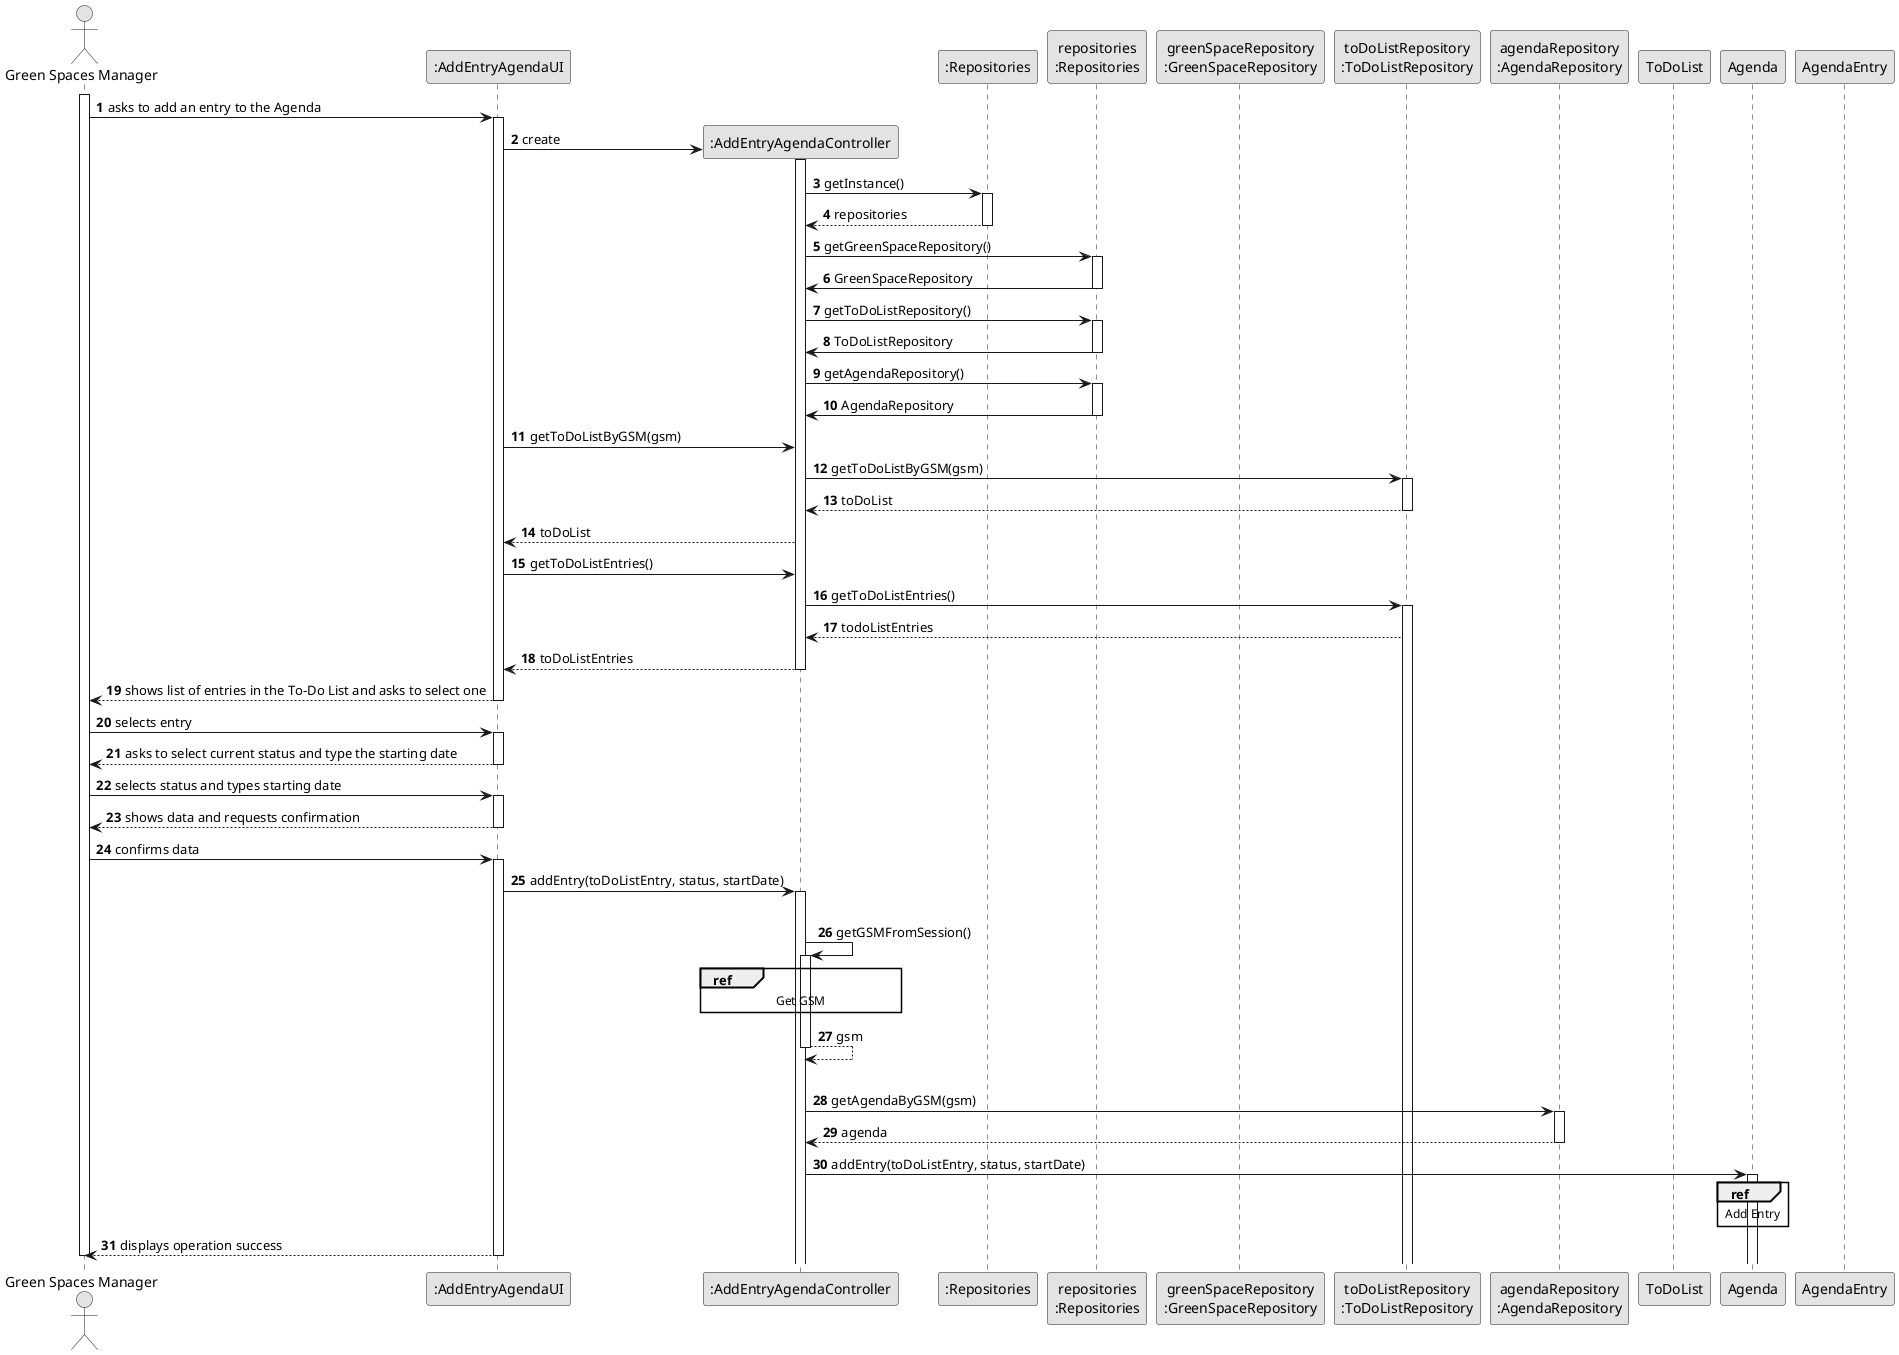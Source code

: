 @startuml
skinparam monochrome true
skinparam packageStyle rectangle
skinparam shadowing false

autonumber

'hide footbox
actor "Green Spaces Manager" as ADM
participant ":AddEntryAgendaUI" as UI
participant ":AddEntryAgendaController" as CTRL
participant ":Repositories" as RepositorySingleton
participant "repositories\n:Repositories" as PLAT
participant "greenSpaceRepository\n:GreenSpaceRepository" as GSR
participant "toDoListRepository\n:ToDoListRepository" as TDR
participant "agendaRepository\n:AgendaRepository" as AR
participant "ToDoList" as TDL
participant "Agenda" as AG
participant "AgendaEntry" as ENTRADA

activate ADM

        ADM -> UI : asks to add an entry to the Agenda

        activate UI

'            UI --> ADM : requests data (name)
            'create CTRL
            UI -> CTRL** : create

            activate CTRL

                        CTRL -> RepositorySingleton : getInstance()
                                        activate RepositorySingleton

                                            RepositorySingleton --> CTRL: repositories
                                        deactivate RepositorySingleton

                             CTRL -> PLAT : getGreenSpaceRepository()
                                     activate PLAT

                                 PLAT -> CTRL : GreenSpaceRepository
                                 deactivate PLAT

                             CTRL -> PLAT : getToDoListRepository()
                                     activate PLAT

                                 PLAT -> CTRL : ToDoListRepository
                                 deactivate PLAT

                             CTRL -> PLAT : getAgendaRepository()
                                     activate PLAT

                                 PLAT -> CTRL : AgendaRepository
                                 deactivate PLAT

                             UI -> CTRL: getToDoListByGSM(gsm)

                             CTRL -> TDR: getToDoListByGSM(gsm)
                                         activate TDR

                                         TDR --> CTRL: toDoList
                                         deactivate TDR
                             CTRL --> UI : toDoList


                             UI -> CTRL : getToDoListEntries()
                            CTRL -> TDR : getToDoListEntries()
                            activate TDR

                            TDR --> CTRL : todoListEntries
                            deactivate GSR

                            CTRL --> UI : toDoListEntries
                            deactivate CTRL




    UI --> ADM : shows list of entries in the To-Do List and asks to select one
    deactivate UI

    ADM -> UI : selects entry
    activate UI

    UI --> ADM : asks to select current status and type the starting date
    deactivate UI

        ADM -> UI : selects status and types starting date
        activate UI

            UI --> ADM : shows data and requests confirmation
            deactivate UI

            ADM -> UI : confirms data
            activate UI


        UI -> CTRL : addEntry(toDoListEntry, status, startDate)
        activate CTRL

            |||
            CTRL -> CTRL : getGSMFromSession()
            activate CTRL

            ref over CTRL
            Get GSM
            end

                CTRL --> CTRL : gsm
            deactivate CTRL

            |||

            CTRL -> AR: getAgendaByGSM(gsm)
            activate AR

            AR --> CTRL: agenda
            deactivate AR

            CTRL -> AG: addEntry(toDoListEntry, status, startDate)
            activate AG

            ref over AG
            Add Entry
            end

            UI --> ADM: displays operation success
    deactivate UI

deactivate ADM

@enduml